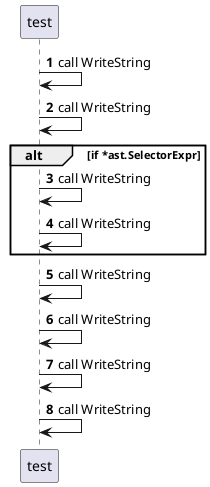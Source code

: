 @startuml
autonumber
test -> test: call WriteString
test -> test: call WriteString
alt if *ast.SelectorExpr
test -> test: call WriteString
test -> test: call WriteString
end
test -> test: call WriteString
test -> test: call WriteString
test -> test: call WriteString
test -> test: call WriteString
@enduml
